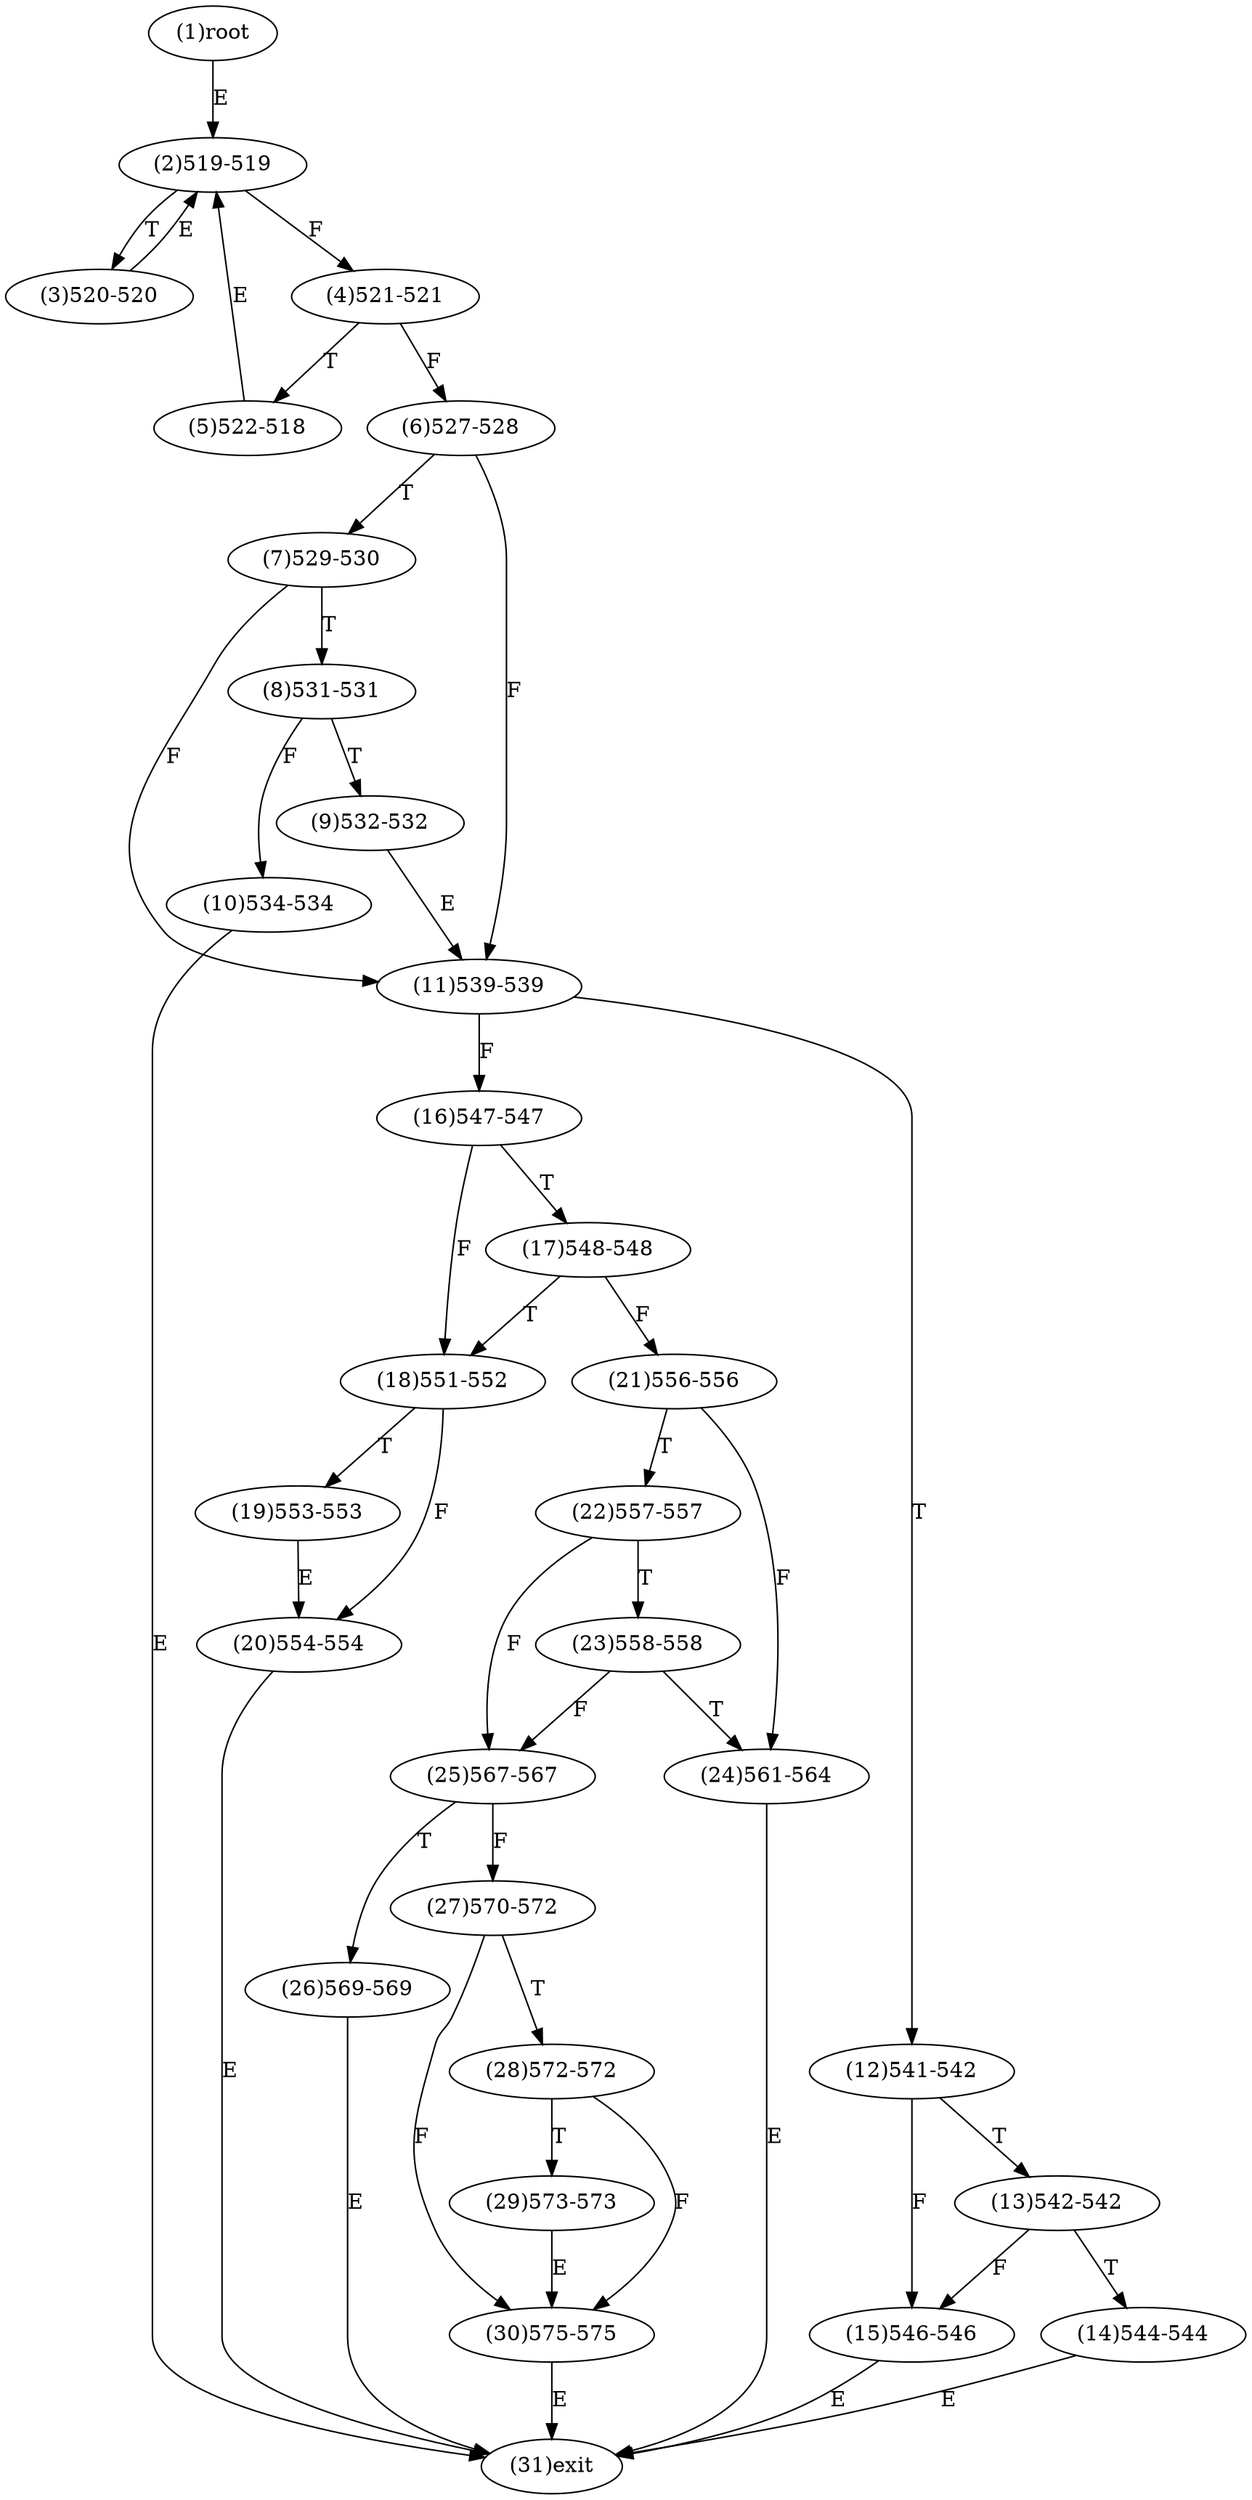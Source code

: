 digraph "" { 
1[ label="(1)root"];
2[ label="(2)519-519"];
3[ label="(3)520-520"];
4[ label="(4)521-521"];
5[ label="(5)522-518"];
6[ label="(6)527-528"];
7[ label="(7)529-530"];
8[ label="(8)531-531"];
9[ label="(9)532-532"];
10[ label="(10)534-534"];
11[ label="(11)539-539"];
12[ label="(12)541-542"];
13[ label="(13)542-542"];
14[ label="(14)544-544"];
15[ label="(15)546-546"];
17[ label="(17)548-548"];
16[ label="(16)547-547"];
19[ label="(19)553-553"];
18[ label="(18)551-552"];
21[ label="(21)556-556"];
20[ label="(20)554-554"];
23[ label="(23)558-558"];
22[ label="(22)557-557"];
25[ label="(25)567-567"];
24[ label="(24)561-564"];
27[ label="(27)570-572"];
26[ label="(26)569-569"];
29[ label="(29)573-573"];
28[ label="(28)572-572"];
31[ label="(31)exit"];
30[ label="(30)575-575"];
1->2[ label="E"];
2->4[ label="F"];
2->3[ label="T"];
3->2[ label="E"];
4->6[ label="F"];
4->5[ label="T"];
5->2[ label="E"];
6->11[ label="F"];
6->7[ label="T"];
7->11[ label="F"];
7->8[ label="T"];
8->10[ label="F"];
8->9[ label="T"];
9->11[ label="E"];
10->31[ label="E"];
11->16[ label="F"];
11->12[ label="T"];
12->15[ label="F"];
12->13[ label="T"];
13->15[ label="F"];
13->14[ label="T"];
14->31[ label="E"];
15->31[ label="E"];
16->18[ label="F"];
16->17[ label="T"];
17->21[ label="F"];
17->18[ label="T"];
18->20[ label="F"];
18->19[ label="T"];
19->20[ label="E"];
20->31[ label="E"];
21->24[ label="F"];
21->22[ label="T"];
22->25[ label="F"];
22->23[ label="T"];
23->25[ label="F"];
23->24[ label="T"];
24->31[ label="E"];
25->27[ label="F"];
25->26[ label="T"];
26->31[ label="E"];
27->30[ label="F"];
27->28[ label="T"];
28->30[ label="F"];
28->29[ label="T"];
29->30[ label="E"];
30->31[ label="E"];
}